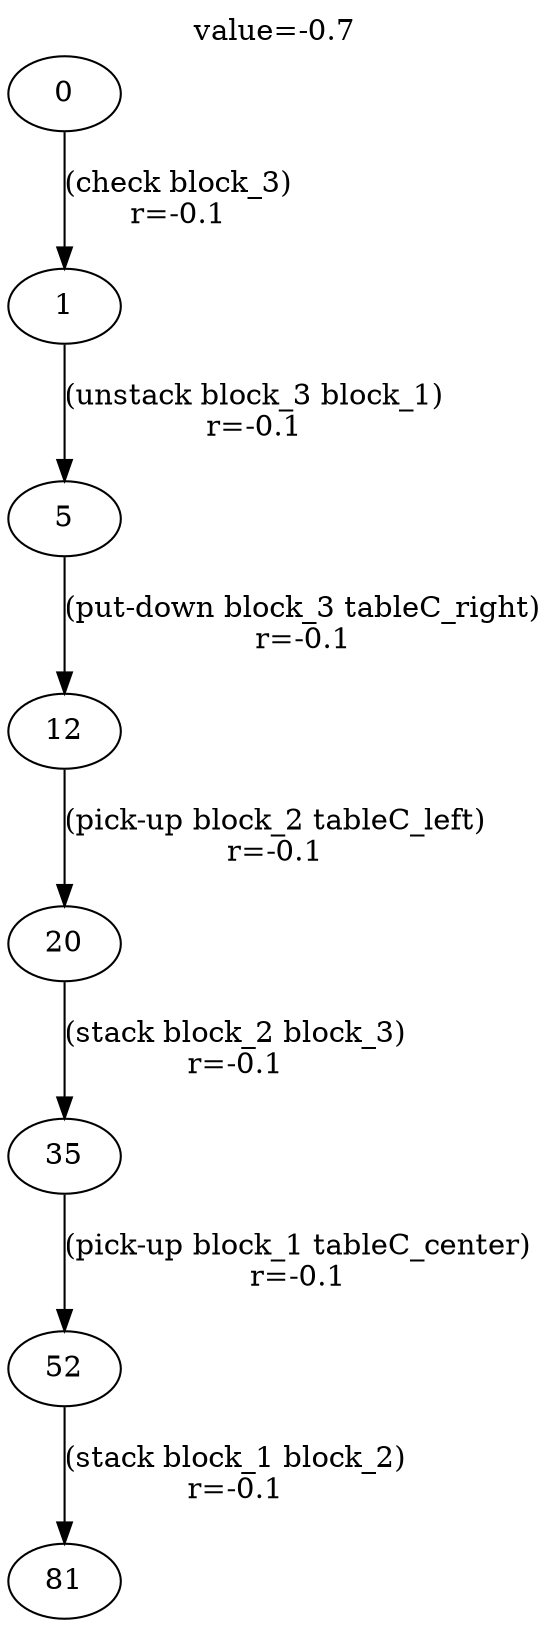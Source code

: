 digraph g{
label="value=-0.7"
labelloc=top
0->1 [ label="(check block_3)
r=-0.1" ];
1->5 [ label="(unstack block_3 block_1)
r=-0.1" ];
5->12 [ label="(put-down block_3 tableC_right)
r=-0.1" ];
12->20 [ label="(pick-up block_2 tableC_left)
r=-0.1" ];
20->35 [ label="(stack block_2 block_3)
r=-0.1" ];
35->52 [ label="(pick-up block_1 tableC_center)
r=-0.1" ];
52->81 [ label="(stack block_1 block_2)
r=-0.1" ];
}
